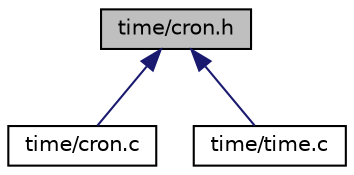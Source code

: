 digraph "time/cron.h"
{
 // INTERACTIVE_SVG=YES
 // LATEX_PDF_SIZE
  bgcolor="transparent";
  edge [fontname="Helvetica",fontsize="10",labelfontname="Helvetica",labelfontsize="10"];
  node [fontname="Helvetica",fontsize="10",shape=record];
  Node1 [label="time/cron.h",height=0.2,width=0.4,color="black", fillcolor="grey75", style="filled", fontcolor="black",tooltip="Cron-like scheduling framework for embebedded systems."];
  Node1 -> Node2 [dir="back",color="midnightblue",fontsize="10",style="solid",fontname="Helvetica"];
  Node2 [label="time/cron.c",height=0.2,width=0.4,color="black",URL="$cron_8c.html",tooltip="Cron-like scheduling framework implementations."];
  Node1 -> Node3 [dir="back",color="midnightblue",fontsize="10",style="solid",fontname="Helvetica"];
  Node3 [label="time/time.c",height=0.2,width=0.4,color="black",URL="$time_8c.html",tooltip="Time related function implementations."];
}
